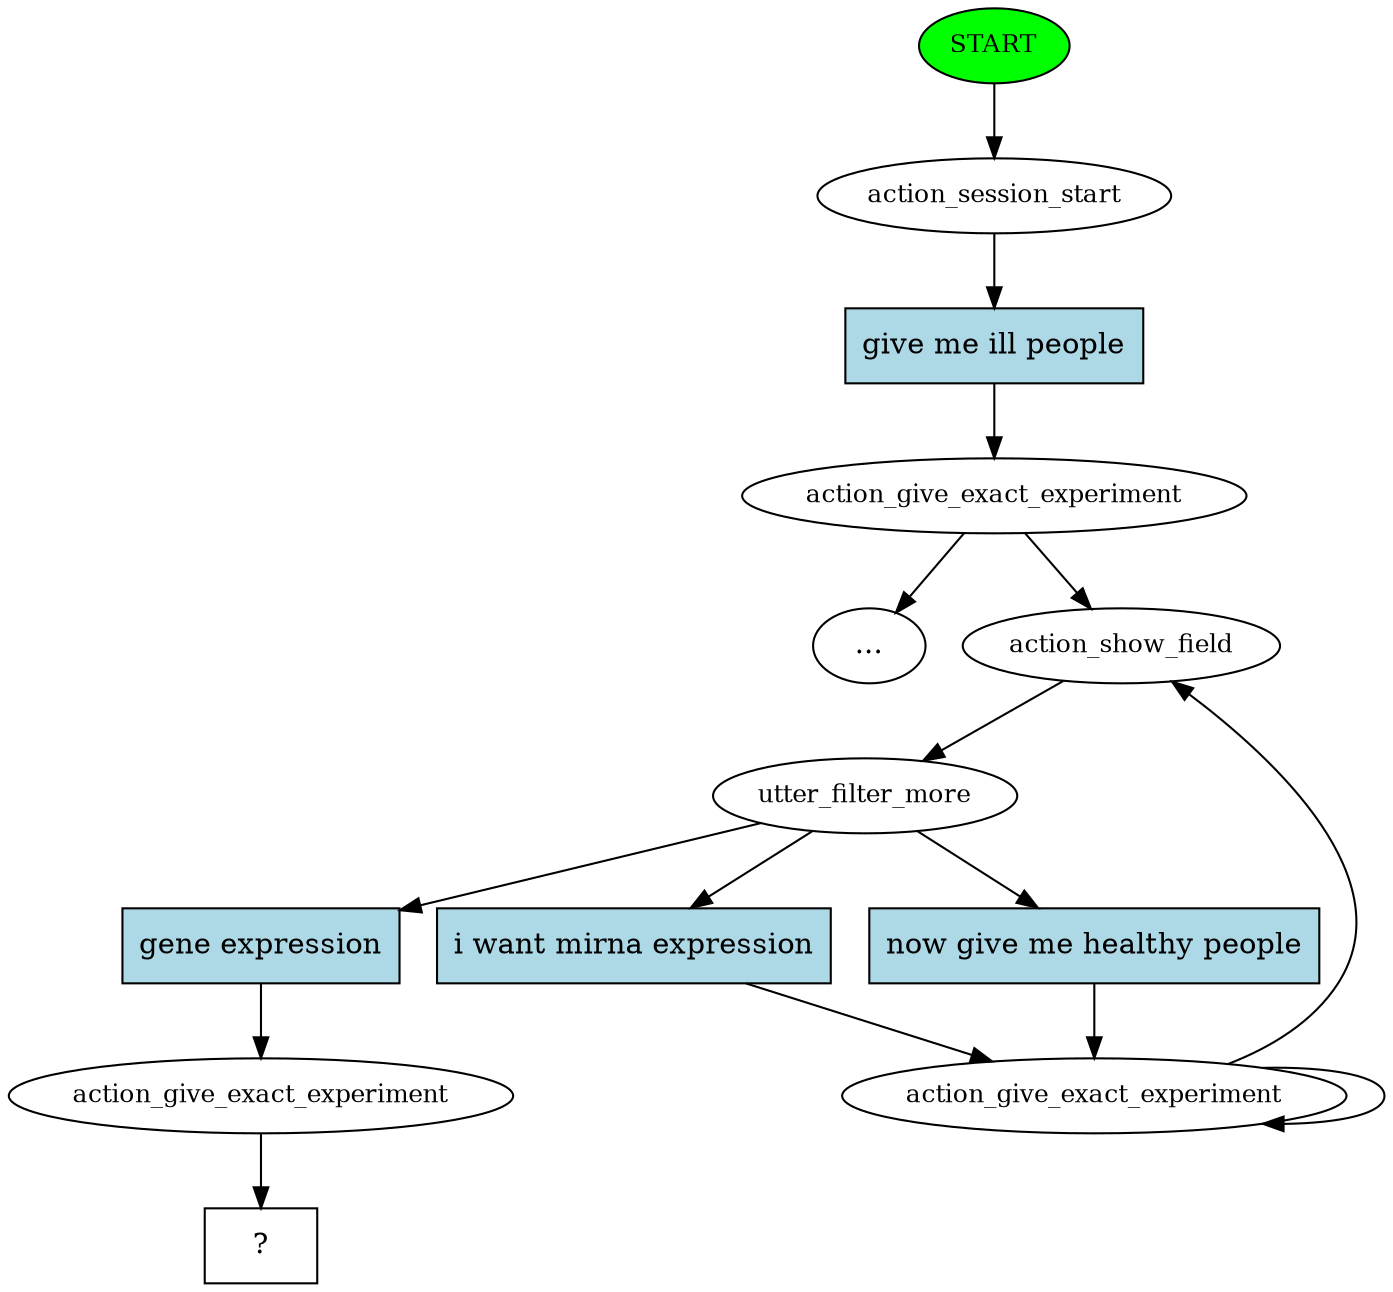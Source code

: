 digraph  {
0 [class="start active", fillcolor=green, fontsize=12, label=START, style=filled];
1 [class=active, fontsize=12, label=action_session_start];
2 [class=active, fontsize=12, label=action_give_exact_experiment];
"-3" [class=ellipsis, label="..."];
5 [class=active, fontsize=12, label=action_show_field];
6 [class=active, fontsize=12, label=utter_filter_more];
7 [class=active, fontsize=12, label=action_give_exact_experiment];
28 [class=active, fontsize=12, label=action_give_exact_experiment];
29 [class="intent dashed active", label="  ?  ", shape=rect];
30 [class="intent active", fillcolor=lightblue, label="give me ill people", shape=rect, style=filled];
31 [class="intent active", fillcolor=lightblue, label="now give me healthy people", shape=rect, style=filled];
32 [class="intent active", fillcolor=lightblue, label="i want mirna expression", shape=rect, style=filled];
33 [class="intent active", fillcolor=lightblue, label="gene expression", shape=rect, style=filled];
0 -> 1  [class=active, key=NONE, label=""];
1 -> 30  [class=active, key=0];
2 -> "-3"  [class="", key=NONE, label=""];
2 -> 5  [class=active, key=NONE, label=""];
5 -> 6  [class=active, key=NONE, label=""];
6 -> 31  [class=active, key=0];
6 -> 32  [class=active, key=0];
6 -> 33  [class=active, key=0];
7 -> 5  [class=active, key=NONE, label=""];
7 -> 7  [class=active, key=NONE, label=""];
28 -> 29  [class=active, key=NONE, label=""];
30 -> 2  [class=active, key=0];
31 -> 7  [class=active, key=0];
32 -> 7  [class=active, key=0];
33 -> 28  [class=active, key=0];
}

